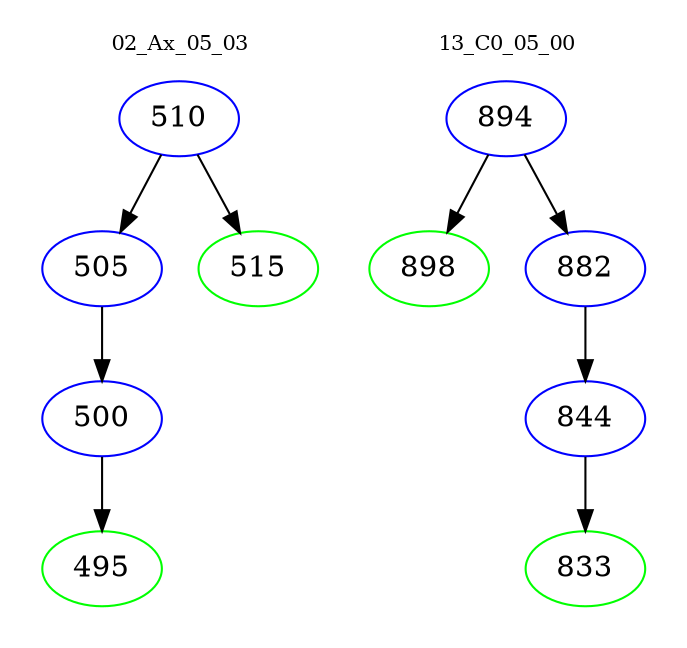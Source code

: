 digraph{
subgraph cluster_0 {
color = white
label = "02_Ax_05_03";
fontsize=10;
T0_510 [label="510", color="blue"]
T0_510 -> T0_505 [color="black"]
T0_505 [label="505", color="blue"]
T0_505 -> T0_500 [color="black"]
T0_500 [label="500", color="blue"]
T0_500 -> T0_495 [color="black"]
T0_495 [label="495", color="green"]
T0_510 -> T0_515 [color="black"]
T0_515 [label="515", color="green"]
}
subgraph cluster_1 {
color = white
label = "13_C0_05_00";
fontsize=10;
T1_894 [label="894", color="blue"]
T1_894 -> T1_898 [color="black"]
T1_898 [label="898", color="green"]
T1_894 -> T1_882 [color="black"]
T1_882 [label="882", color="blue"]
T1_882 -> T1_844 [color="black"]
T1_844 [label="844", color="blue"]
T1_844 -> T1_833 [color="black"]
T1_833 [label="833", color="green"]
}
}
